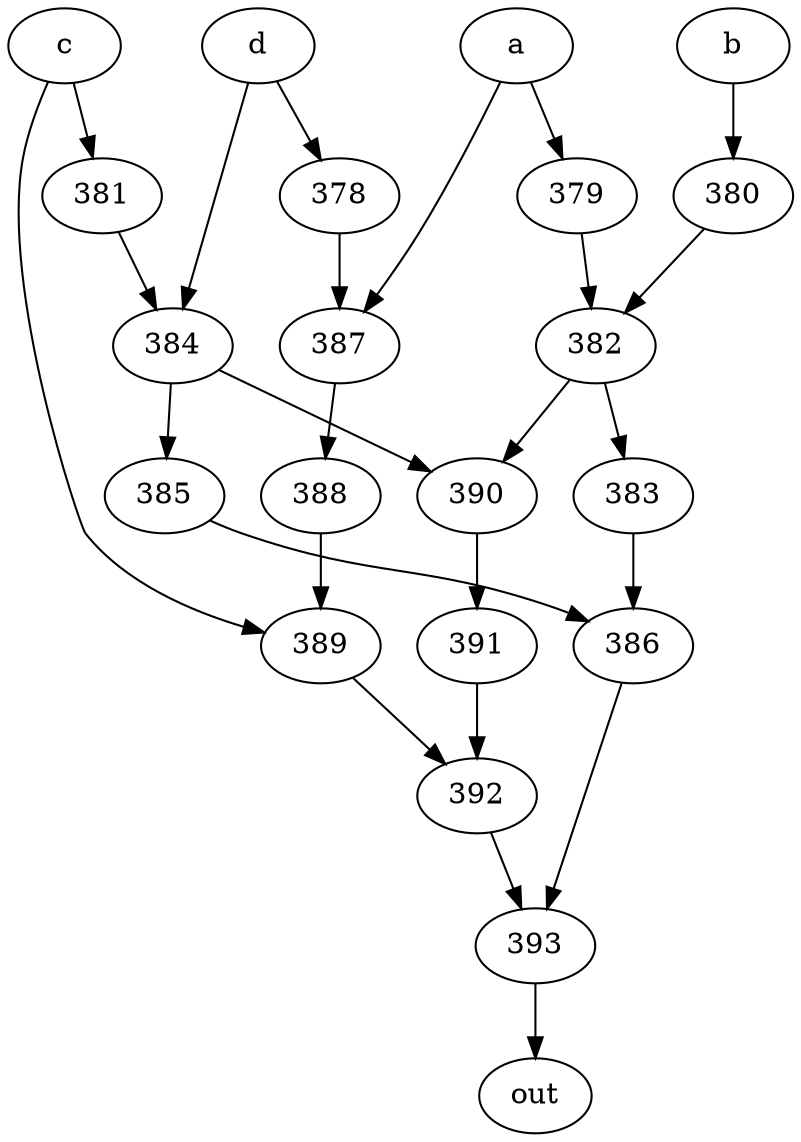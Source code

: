 strict digraph "" {
	393 -> out;
	a -> 379;
	a -> 387;
	379 -> 382;
	387 -> 388;
	382 -> 390;
	382 -> 383;
	388 -> 389;
	b -> 380;
	380 -> 382;
	c -> 381;
	c -> 389;
	381 -> 384;
	389 -> 392;
	384 -> 385;
	384 -> 390;
	392 -> 393;
	d -> 384;
	d -> 378;
	378 -> 387;
	385 -> 386;
	390 -> 391;
	383 -> 386;
	386 -> 393;
	391 -> 392;
}
